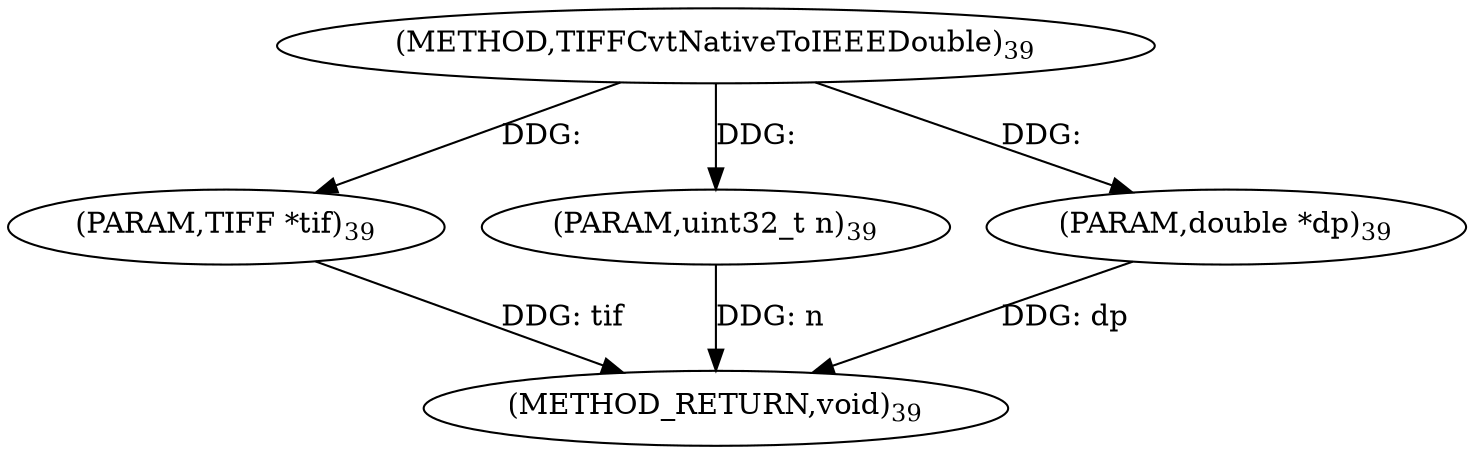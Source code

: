 digraph "TIFFCvtNativeToIEEEDouble" {  
"63924" [label = <(METHOD,TIFFCvtNativeToIEEEDouble)<SUB>39</SUB>> ]
"63928" [label = <(METHOD_RETURN,void)<SUB>39</SUB>> ]
"63925" [label = <(PARAM,TIFF *tif)<SUB>39</SUB>> ]
"63926" [label = <(PARAM,uint32_t n)<SUB>39</SUB>> ]
"63927" [label = <(PARAM,double *dp)<SUB>39</SUB>> ]
  "63925" -> "63928"  [ label = "DDG: tif"] 
  "63926" -> "63928"  [ label = "DDG: n"] 
  "63927" -> "63928"  [ label = "DDG: dp"] 
  "63924" -> "63925"  [ label = "DDG: "] 
  "63924" -> "63926"  [ label = "DDG: "] 
  "63924" -> "63927"  [ label = "DDG: "] 
}
